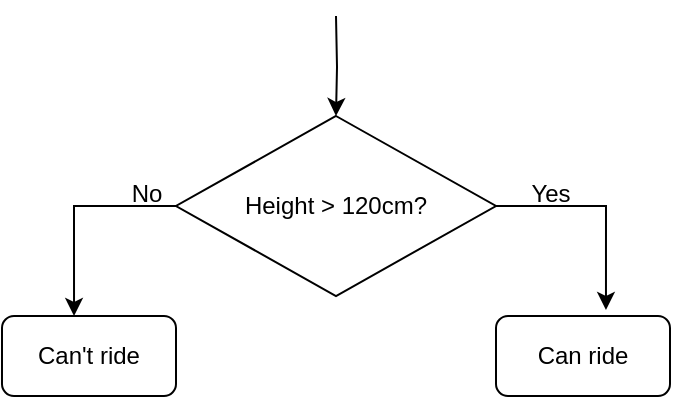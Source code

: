 <mxfile version="14.1.2" type="github">
  <diagram id="C5RBs43oDa-KdzZeNtuy" name="Page-1">
    <mxGraphModel dx="942" dy="614" grid="1" gridSize="10" guides="1" tooltips="1" connect="1" arrows="1" fold="1" page="1" pageScale="1" pageWidth="827" pageHeight="1169" math="0" shadow="0">
      <root>
        <mxCell id="WIyWlLk6GJQsqaUBKTNV-0" />
        <mxCell id="WIyWlLk6GJQsqaUBKTNV-1" parent="WIyWlLk6GJQsqaUBKTNV-0" />
        <mxCell id="04i4_WSUtDFMT23N0K2p-0" style="edgeStyle=orthogonalEdgeStyle;rounded=0;orthogonalLoop=1;jettySize=auto;html=1;entryX=0.632;entryY=-0.075;entryDx=0;entryDy=0;entryPerimeter=0;" edge="1" parent="WIyWlLk6GJQsqaUBKTNV-1" source="04i4_WSUtDFMT23N0K2p-2" target="04i4_WSUtDFMT23N0K2p-5">
          <mxGeometry relative="1" as="geometry">
            <Array as="points">
              <mxPoint x="332" y="155" />
            </Array>
          </mxGeometry>
        </mxCell>
        <mxCell id="04i4_WSUtDFMT23N0K2p-1" style="edgeStyle=orthogonalEdgeStyle;rounded=0;orthogonalLoop=1;jettySize=auto;html=1;entryX=0.414;entryY=0;entryDx=0;entryDy=0;entryPerimeter=0;" edge="1" parent="WIyWlLk6GJQsqaUBKTNV-1" source="04i4_WSUtDFMT23N0K2p-2" target="04i4_WSUtDFMT23N0K2p-4">
          <mxGeometry relative="1" as="geometry">
            <mxPoint x="14" y="190" as="targetPoint" />
            <Array as="points">
              <mxPoint x="66" y="155" />
            </Array>
          </mxGeometry>
        </mxCell>
        <mxCell id="04i4_WSUtDFMT23N0K2p-2" value="Height &amp;gt; 120cm?" style="rhombus;whiteSpace=wrap;html=1;" vertex="1" parent="WIyWlLk6GJQsqaUBKTNV-1">
          <mxGeometry x="117" y="110" width="160" height="90" as="geometry" />
        </mxCell>
        <mxCell id="04i4_WSUtDFMT23N0K2p-3" style="edgeStyle=orthogonalEdgeStyle;rounded=0;orthogonalLoop=1;jettySize=auto;html=1;" edge="1" parent="WIyWlLk6GJQsqaUBKTNV-1" target="04i4_WSUtDFMT23N0K2p-2">
          <mxGeometry relative="1" as="geometry">
            <mxPoint x="197" y="60" as="sourcePoint" />
          </mxGeometry>
        </mxCell>
        <mxCell id="04i4_WSUtDFMT23N0K2p-4" value="Can&#39;t ride" style="rounded=1;whiteSpace=wrap;html=1;" vertex="1" parent="WIyWlLk6GJQsqaUBKTNV-1">
          <mxGeometry x="30" y="210" width="87" height="40" as="geometry" />
        </mxCell>
        <mxCell id="04i4_WSUtDFMT23N0K2p-5" value="Can ride" style="rounded=1;whiteSpace=wrap;html=1;" vertex="1" parent="WIyWlLk6GJQsqaUBKTNV-1">
          <mxGeometry x="277" y="210" width="87" height="40" as="geometry" />
        </mxCell>
        <mxCell id="04i4_WSUtDFMT23N0K2p-6" value="No" style="text;html=1;align=center;verticalAlign=middle;resizable=0;points=[];autosize=1;" vertex="1" parent="WIyWlLk6GJQsqaUBKTNV-1">
          <mxGeometry x="87" y="139" width="30" height="20" as="geometry" />
        </mxCell>
        <mxCell id="04i4_WSUtDFMT23N0K2p-7" value="Yes" style="text;html=1;align=center;verticalAlign=middle;resizable=0;points=[];autosize=1;" vertex="1" parent="WIyWlLk6GJQsqaUBKTNV-1">
          <mxGeometry x="284" y="139" width="40" height="20" as="geometry" />
        </mxCell>
      </root>
    </mxGraphModel>
  </diagram>
</mxfile>
